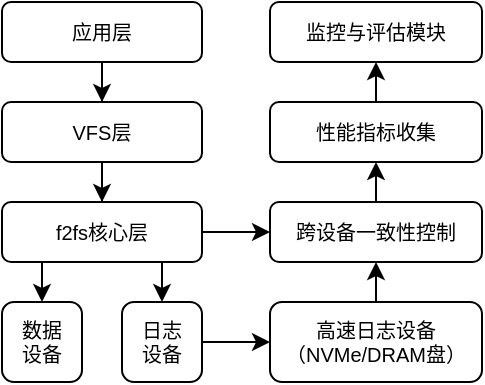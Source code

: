 <mxfile version="28.0.6">
  <diagram name="第 1 页" id="ue7KHxy0CY4cxwpzpLLn">
    <mxGraphModel dx="437" dy="249" grid="1" gridSize="10" guides="1" tooltips="1" connect="1" arrows="1" fold="1" page="1" pageScale="1" pageWidth="827" pageHeight="1169" math="0" shadow="0">
      <root>
        <mxCell id="0" />
        <mxCell id="1" parent="0" />
        <mxCell id="DziqoRsIyFzgKd9OEvQv-7" style="edgeStyle=orthogonalEdgeStyle;rounded=0;orthogonalLoop=1;jettySize=auto;html=1;entryX=0.5;entryY=0;entryDx=0;entryDy=0;fontColor=default;fontSize=10;" edge="1" parent="1" source="DziqoRsIyFzgKd9OEvQv-1" target="DziqoRsIyFzgKd9OEvQv-2">
          <mxGeometry relative="1" as="geometry" />
        </mxCell>
        <mxCell id="DziqoRsIyFzgKd9OEvQv-1" value="应用层" style="rounded=1;whiteSpace=wrap;html=1;fontColor=default;fontSize=10;" vertex="1" parent="1">
          <mxGeometry x="180" y="110" width="100" height="30" as="geometry" />
        </mxCell>
        <mxCell id="DziqoRsIyFzgKd9OEvQv-8" style="edgeStyle=orthogonalEdgeStyle;rounded=0;orthogonalLoop=1;jettySize=auto;html=1;entryX=0.5;entryY=0;entryDx=0;entryDy=0;fontColor=default;fontSize=10;" edge="1" parent="1" source="DziqoRsIyFzgKd9OEvQv-2" target="DziqoRsIyFzgKd9OEvQv-3">
          <mxGeometry relative="1" as="geometry" />
        </mxCell>
        <mxCell id="DziqoRsIyFzgKd9OEvQv-2" value="VFS层" style="rounded=1;whiteSpace=wrap;html=1;fontColor=default;fontSize=10;" vertex="1" parent="1">
          <mxGeometry x="180" y="160" width="100" height="30" as="geometry" />
        </mxCell>
        <mxCell id="DziqoRsIyFzgKd9OEvQv-9" style="edgeStyle=orthogonalEdgeStyle;rounded=0;orthogonalLoop=1;jettySize=auto;html=1;exitX=0.75;exitY=1;exitDx=0;exitDy=0;entryX=0.5;entryY=0;entryDx=0;entryDy=0;fontColor=default;fontSize=10;" edge="1" parent="1" source="DziqoRsIyFzgKd9OEvQv-3" target="DziqoRsIyFzgKd9OEvQv-6">
          <mxGeometry relative="1" as="geometry" />
        </mxCell>
        <mxCell id="DziqoRsIyFzgKd9OEvQv-10" style="edgeStyle=orthogonalEdgeStyle;rounded=0;orthogonalLoop=1;jettySize=auto;html=1;exitX=0.25;exitY=1;exitDx=0;exitDy=0;entryX=0.5;entryY=0;entryDx=0;entryDy=0;fontColor=default;fontSize=10;" edge="1" parent="1" source="DziqoRsIyFzgKd9OEvQv-3" target="DziqoRsIyFzgKd9OEvQv-4">
          <mxGeometry relative="1" as="geometry" />
        </mxCell>
        <mxCell id="DziqoRsIyFzgKd9OEvQv-20" style="edgeStyle=orthogonalEdgeStyle;rounded=0;orthogonalLoop=1;jettySize=auto;html=1;entryX=0;entryY=0.5;entryDx=0;entryDy=0;fontColor=default;fontSize=10;" edge="1" parent="1" source="DziqoRsIyFzgKd9OEvQv-3" target="DziqoRsIyFzgKd9OEvQv-13">
          <mxGeometry relative="1" as="geometry" />
        </mxCell>
        <mxCell id="DziqoRsIyFzgKd9OEvQv-3" value="f2fs核心层" style="rounded=1;whiteSpace=wrap;html=1;fontColor=default;fontSize=10;" vertex="1" parent="1">
          <mxGeometry x="180" y="210" width="100" height="30" as="geometry" />
        </mxCell>
        <mxCell id="DziqoRsIyFzgKd9OEvQv-4" value="数据&lt;div&gt;设备&lt;/div&gt;" style="rounded=1;whiteSpace=wrap;html=1;fontColor=default;fontSize=10;" vertex="1" parent="1">
          <mxGeometry x="180" y="260" width="40" height="40" as="geometry" />
        </mxCell>
        <mxCell id="DziqoRsIyFzgKd9OEvQv-16" style="edgeStyle=orthogonalEdgeStyle;rounded=0;orthogonalLoop=1;jettySize=auto;html=1;entryX=0;entryY=0.5;entryDx=0;entryDy=0;fontColor=default;fontSize=10;" edge="1" parent="1" source="DziqoRsIyFzgKd9OEvQv-6" target="DziqoRsIyFzgKd9OEvQv-12">
          <mxGeometry relative="1" as="geometry" />
        </mxCell>
        <mxCell id="DziqoRsIyFzgKd9OEvQv-6" value="日志&lt;br&gt;&lt;div&gt;设备&lt;/div&gt;" style="rounded=1;whiteSpace=wrap;html=1;fontColor=default;fontSize=10;" vertex="1" parent="1">
          <mxGeometry x="240" y="260" width="40" height="40" as="geometry" />
        </mxCell>
        <mxCell id="DziqoRsIyFzgKd9OEvQv-17" style="edgeStyle=orthogonalEdgeStyle;rounded=0;orthogonalLoop=1;jettySize=auto;html=1;exitX=0.5;exitY=0;exitDx=0;exitDy=0;entryX=0.5;entryY=1;entryDx=0;entryDy=0;fontColor=default;fontSize=10;" edge="1" parent="1" source="DziqoRsIyFzgKd9OEvQv-12" target="DziqoRsIyFzgKd9OEvQv-13">
          <mxGeometry relative="1" as="geometry" />
        </mxCell>
        <mxCell id="DziqoRsIyFzgKd9OEvQv-12" value="高速日志设备&lt;div&gt;（NVMe/DRAM盘）&lt;/div&gt;" style="rounded=1;whiteSpace=wrap;html=1;fontColor=default;fontSize=10;" vertex="1" parent="1">
          <mxGeometry x="314" y="260" width="106" height="40" as="geometry" />
        </mxCell>
        <mxCell id="DziqoRsIyFzgKd9OEvQv-18" style="edgeStyle=orthogonalEdgeStyle;rounded=0;orthogonalLoop=1;jettySize=auto;html=1;exitX=0.5;exitY=0;exitDx=0;exitDy=0;entryX=0.5;entryY=1;entryDx=0;entryDy=0;fontColor=default;fontSize=10;" edge="1" parent="1" source="DziqoRsIyFzgKd9OEvQv-13" target="DziqoRsIyFzgKd9OEvQv-14">
          <mxGeometry relative="1" as="geometry" />
        </mxCell>
        <mxCell id="DziqoRsIyFzgKd9OEvQv-13" value="跨设备一致性控制" style="rounded=1;whiteSpace=wrap;html=1;fontColor=default;fontSize=10;" vertex="1" parent="1">
          <mxGeometry x="314" y="210" width="106" height="30" as="geometry" />
        </mxCell>
        <mxCell id="DziqoRsIyFzgKd9OEvQv-19" style="edgeStyle=orthogonalEdgeStyle;rounded=0;orthogonalLoop=1;jettySize=auto;html=1;exitX=0.5;exitY=0;exitDx=0;exitDy=0;entryX=0.5;entryY=1;entryDx=0;entryDy=0;fontColor=default;fontSize=10;" edge="1" parent="1" source="DziqoRsIyFzgKd9OEvQv-14" target="DziqoRsIyFzgKd9OEvQv-15">
          <mxGeometry relative="1" as="geometry" />
        </mxCell>
        <mxCell id="DziqoRsIyFzgKd9OEvQv-14" value="性能指标收集" style="rounded=1;whiteSpace=wrap;html=1;fontColor=default;fontSize=10;" vertex="1" parent="1">
          <mxGeometry x="314" y="160" width="106" height="30" as="geometry" />
        </mxCell>
        <mxCell id="DziqoRsIyFzgKd9OEvQv-15" value="监控与评估模块" style="rounded=1;whiteSpace=wrap;html=1;fontColor=default;fontSize=10;" vertex="1" parent="1">
          <mxGeometry x="314" y="110" width="106" height="30" as="geometry" />
        </mxCell>
      </root>
    </mxGraphModel>
  </diagram>
</mxfile>
